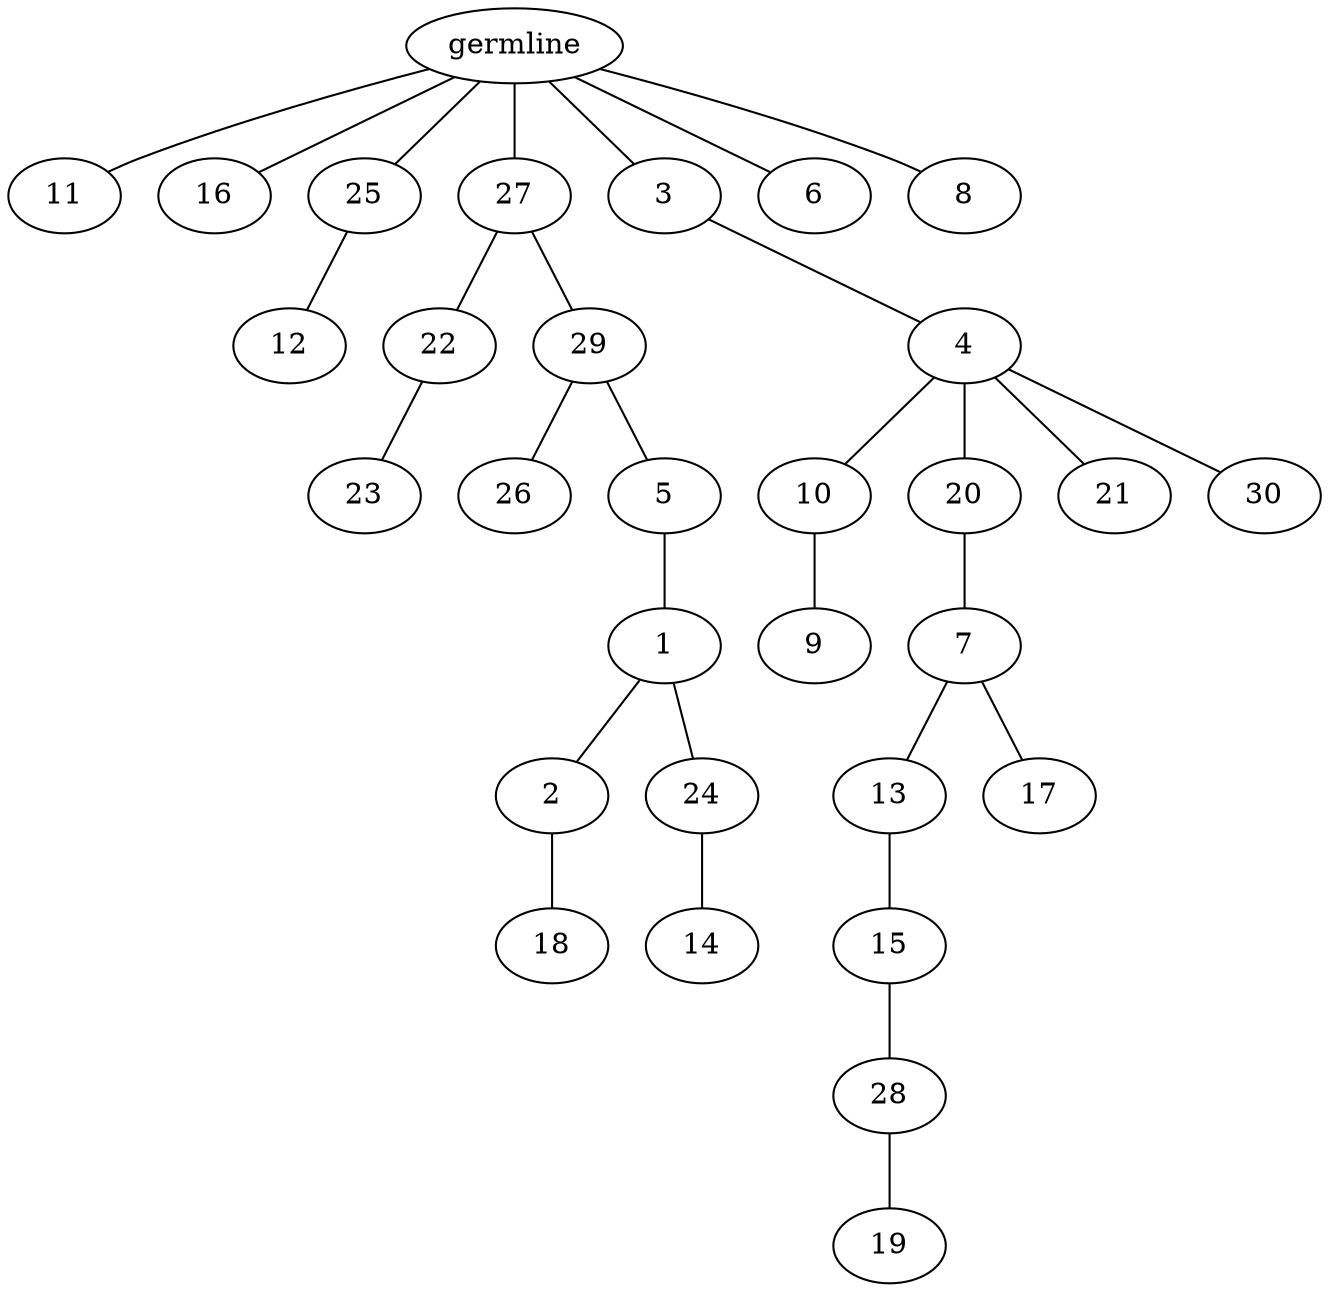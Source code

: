 graph tree {
    "139745242302016" [label="germline"];
    "139745251218096" [label="11"];
    "139745251219152" [label="16"];
    "139745251218960" [label="25"];
    "139745251218624" [label="12"];
    "139745251219632" [label="27"];
    "139745251217472" [label="22"];
    "139745251219296" [label="23"];
    "139745251220352" [label="29"];
    "139745251219872" [label="26"];
    "139745251219536" [label="5"];
    "139745251220112" [label="1"];
    "139745251220784" [label="2"];
    "139745251221120" [label="18"];
    "139745251220880" [label="24"];
    "139745251221408" [label="14"];
    "139745251220640" [label="3"];
    "139745251220544" [label="4"];
    "139745251220832" [label="10"];
    "139745251221216" [label="9"];
    "139745251220016" [label="20"];
    "139745242296480" [label="7"];
    "139745242296960" [label="13"];
    "139745242297440" [label="15"];
    "139745242297728" [label="28"];
    "139745236401792" [label="19"];
    "139745242297968" [label="17"];
    "139745242297296" [label="21"];
    "139745242297008" [label="30"];
    "139745251220208" [label="6"];
    "139745251220928" [label="8"];
    "139745242302016" -- "139745251218096";
    "139745242302016" -- "139745251219152";
    "139745242302016" -- "139745251218960";
    "139745242302016" -- "139745251219632";
    "139745242302016" -- "139745251220640";
    "139745242302016" -- "139745251220208";
    "139745242302016" -- "139745251220928";
    "139745251218960" -- "139745251218624";
    "139745251219632" -- "139745251217472";
    "139745251219632" -- "139745251220352";
    "139745251217472" -- "139745251219296";
    "139745251220352" -- "139745251219872";
    "139745251220352" -- "139745251219536";
    "139745251219536" -- "139745251220112";
    "139745251220112" -- "139745251220784";
    "139745251220112" -- "139745251220880";
    "139745251220784" -- "139745251221120";
    "139745251220880" -- "139745251221408";
    "139745251220640" -- "139745251220544";
    "139745251220544" -- "139745251220832";
    "139745251220544" -- "139745251220016";
    "139745251220544" -- "139745242297296";
    "139745251220544" -- "139745242297008";
    "139745251220832" -- "139745251221216";
    "139745251220016" -- "139745242296480";
    "139745242296480" -- "139745242296960";
    "139745242296480" -- "139745242297968";
    "139745242296960" -- "139745242297440";
    "139745242297440" -- "139745242297728";
    "139745242297728" -- "139745236401792";
}
